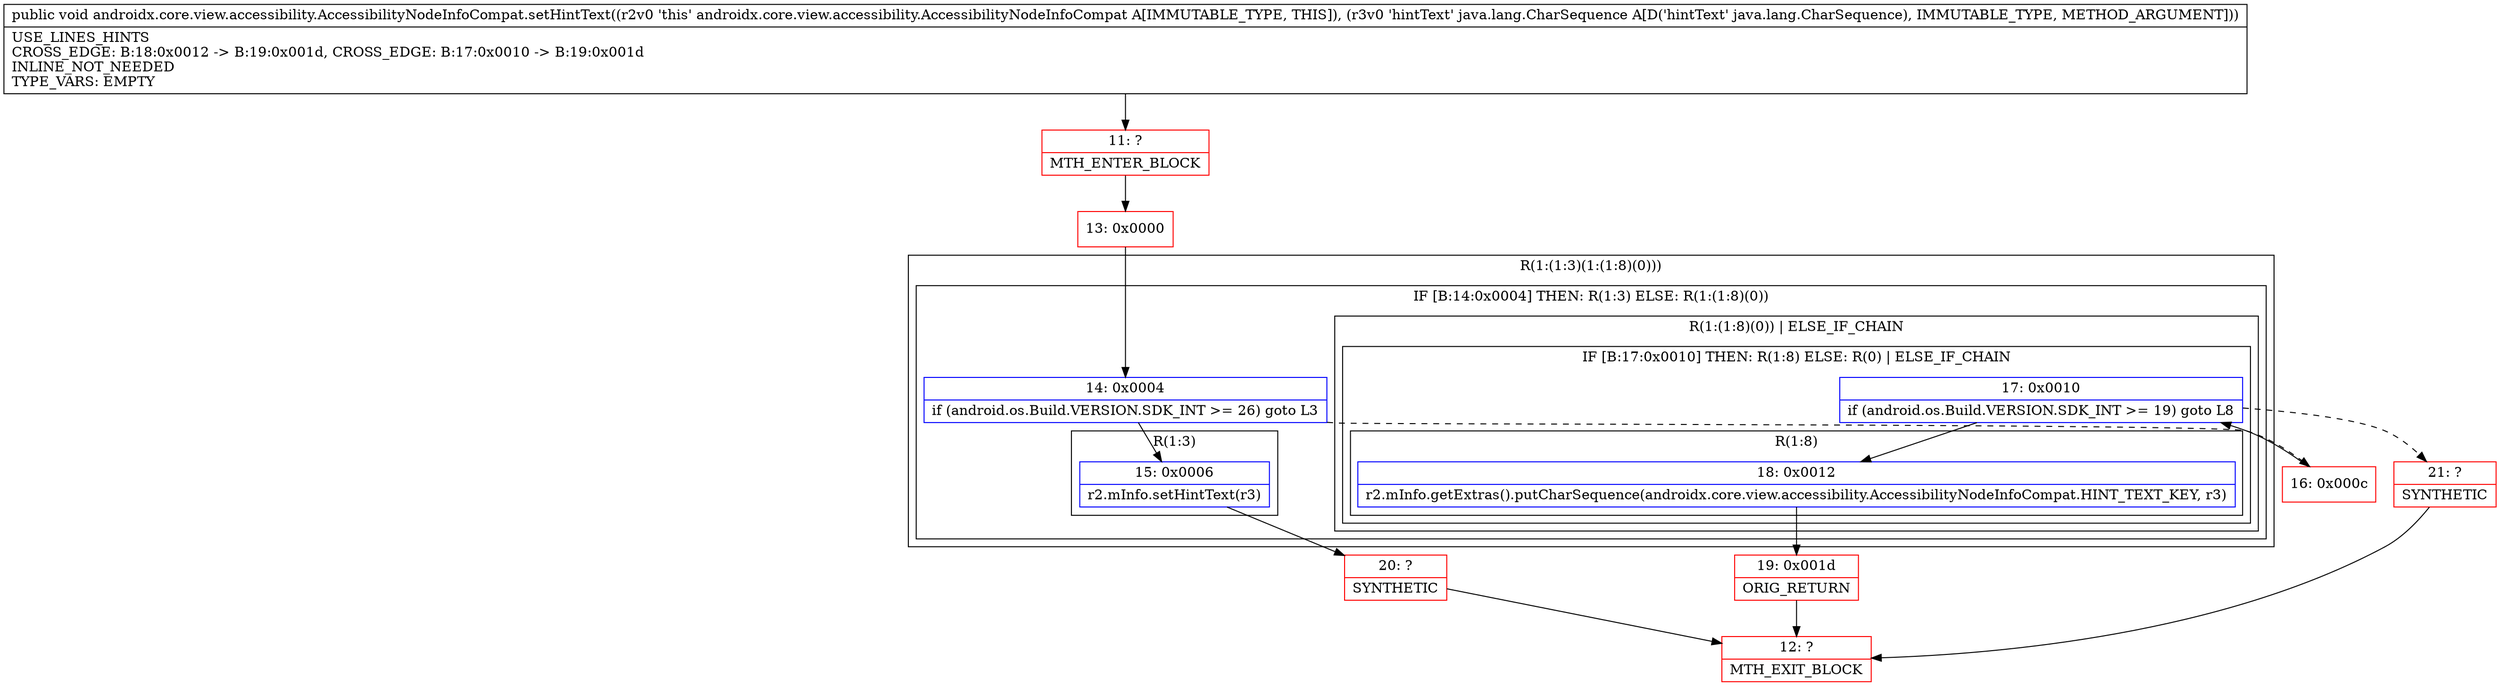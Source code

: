 digraph "CFG forandroidx.core.view.accessibility.AccessibilityNodeInfoCompat.setHintText(Ljava\/lang\/CharSequence;)V" {
subgraph cluster_Region_1980014532 {
label = "R(1:(1:3)(1:(1:8)(0)))";
node [shape=record,color=blue];
subgraph cluster_IfRegion_428818447 {
label = "IF [B:14:0x0004] THEN: R(1:3) ELSE: R(1:(1:8)(0))";
node [shape=record,color=blue];
Node_14 [shape=record,label="{14\:\ 0x0004|if (android.os.Build.VERSION.SDK_INT \>= 26) goto L3\l}"];
subgraph cluster_Region_373273379 {
label = "R(1:3)";
node [shape=record,color=blue];
Node_15 [shape=record,label="{15\:\ 0x0006|r2.mInfo.setHintText(r3)\l}"];
}
subgraph cluster_Region_1495578828 {
label = "R(1:(1:8)(0)) | ELSE_IF_CHAIN\l";
node [shape=record,color=blue];
subgraph cluster_IfRegion_185394835 {
label = "IF [B:17:0x0010] THEN: R(1:8) ELSE: R(0) | ELSE_IF_CHAIN\l";
node [shape=record,color=blue];
Node_17 [shape=record,label="{17\:\ 0x0010|if (android.os.Build.VERSION.SDK_INT \>= 19) goto L8\l}"];
subgraph cluster_Region_1751142597 {
label = "R(1:8)";
node [shape=record,color=blue];
Node_18 [shape=record,label="{18\:\ 0x0012|r2.mInfo.getExtras().putCharSequence(androidx.core.view.accessibility.AccessibilityNodeInfoCompat.HINT_TEXT_KEY, r3)\l}"];
}
subgraph cluster_Region_53297217 {
label = "R(0)";
node [shape=record,color=blue];
}
}
}
}
}
Node_11 [shape=record,color=red,label="{11\:\ ?|MTH_ENTER_BLOCK\l}"];
Node_13 [shape=record,color=red,label="{13\:\ 0x0000}"];
Node_20 [shape=record,color=red,label="{20\:\ ?|SYNTHETIC\l}"];
Node_12 [shape=record,color=red,label="{12\:\ ?|MTH_EXIT_BLOCK\l}"];
Node_16 [shape=record,color=red,label="{16\:\ 0x000c}"];
Node_19 [shape=record,color=red,label="{19\:\ 0x001d|ORIG_RETURN\l}"];
Node_21 [shape=record,color=red,label="{21\:\ ?|SYNTHETIC\l}"];
MethodNode[shape=record,label="{public void androidx.core.view.accessibility.AccessibilityNodeInfoCompat.setHintText((r2v0 'this' androidx.core.view.accessibility.AccessibilityNodeInfoCompat A[IMMUTABLE_TYPE, THIS]), (r3v0 'hintText' java.lang.CharSequence A[D('hintText' java.lang.CharSequence), IMMUTABLE_TYPE, METHOD_ARGUMENT]))  | USE_LINES_HINTS\lCROSS_EDGE: B:18:0x0012 \-\> B:19:0x001d, CROSS_EDGE: B:17:0x0010 \-\> B:19:0x001d\lINLINE_NOT_NEEDED\lTYPE_VARS: EMPTY\l}"];
MethodNode -> Node_11;Node_14 -> Node_15;
Node_14 -> Node_16[style=dashed];
Node_15 -> Node_20;
Node_17 -> Node_18;
Node_17 -> Node_21[style=dashed];
Node_18 -> Node_19;
Node_11 -> Node_13;
Node_13 -> Node_14;
Node_20 -> Node_12;
Node_16 -> Node_17;
Node_19 -> Node_12;
Node_21 -> Node_12;
}

